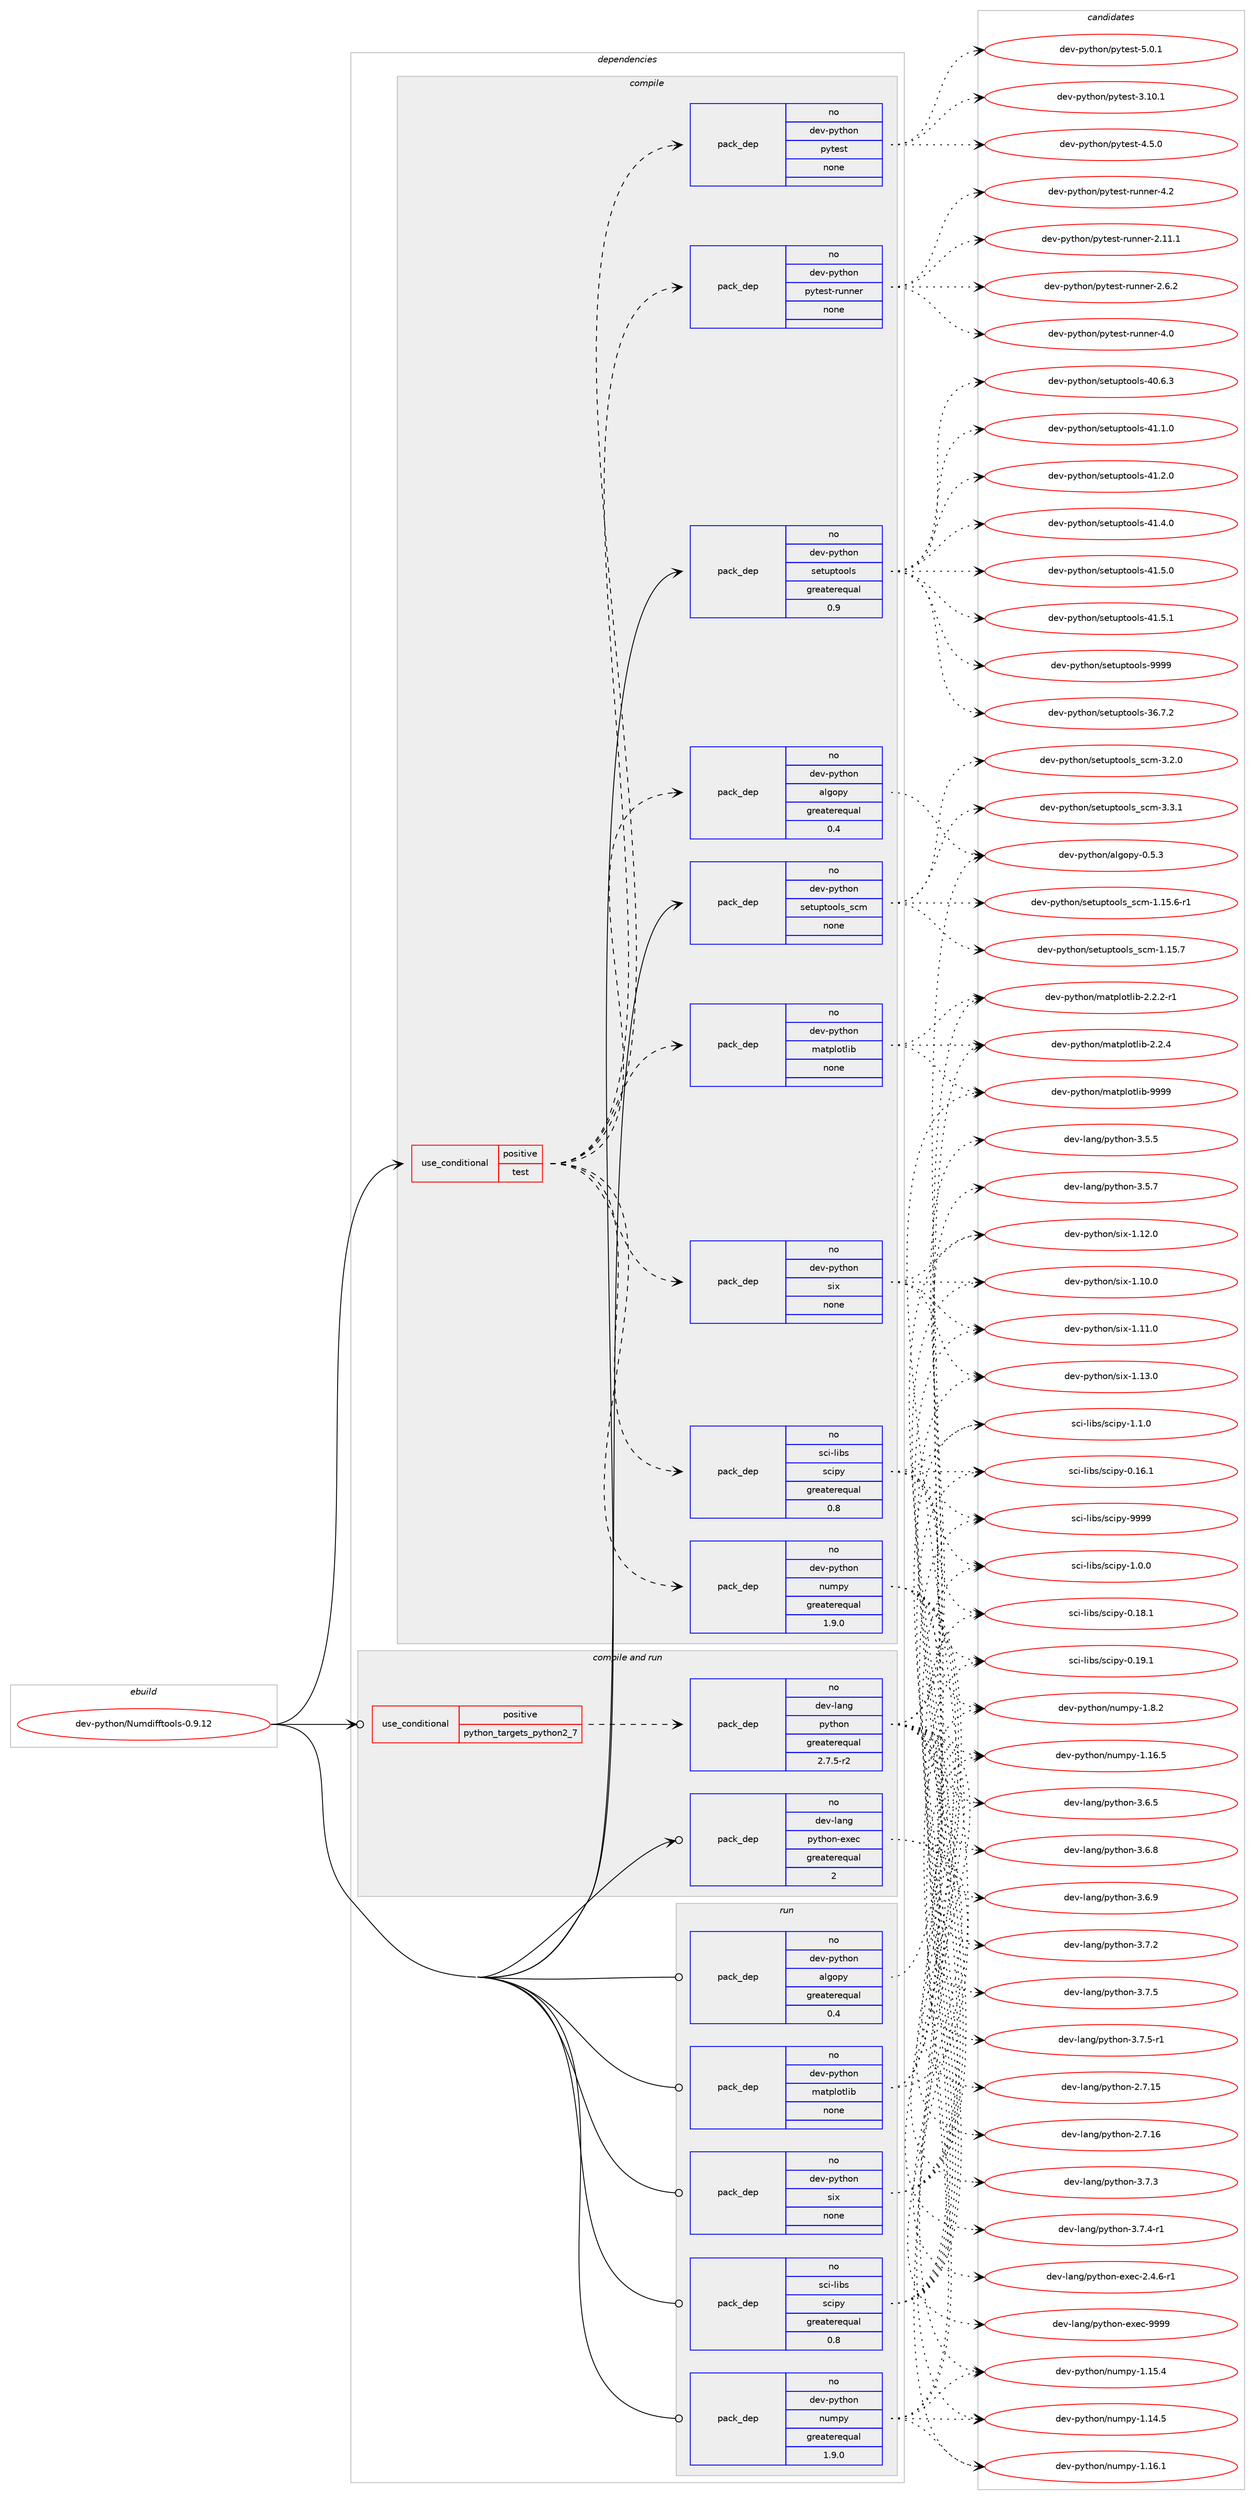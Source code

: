 digraph prolog {

# *************
# Graph options
# *************

newrank=true;
concentrate=true;
compound=true;
graph [rankdir=LR,fontname=Helvetica,fontsize=10,ranksep=1.5];#, ranksep=2.5, nodesep=0.2];
edge  [arrowhead=vee];
node  [fontname=Helvetica,fontsize=10];

# **********
# The ebuild
# **********

subgraph cluster_leftcol {
color=gray;
rank=same;
label=<<i>ebuild</i>>;
id [label="dev-python/Numdifftools-0.9.12", color=red, width=4, href="../dev-python/Numdifftools-0.9.12.svg"];
}

# ****************
# The dependencies
# ****************

subgraph cluster_midcol {
color=gray;
label=<<i>dependencies</i>>;
subgraph cluster_compile {
fillcolor="#eeeeee";
style=filled;
label=<<i>compile</i>>;
subgraph cond135624 {
dependency592595 [label=<<TABLE BORDER="0" CELLBORDER="1" CELLSPACING="0" CELLPADDING="4"><TR><TD ROWSPAN="3" CELLPADDING="10">use_conditional</TD></TR><TR><TD>positive</TD></TR><TR><TD>test</TD></TR></TABLE>>, shape=none, color=red];
subgraph pack445201 {
dependency592596 [label=<<TABLE BORDER="0" CELLBORDER="1" CELLSPACING="0" CELLPADDING="4" WIDTH="220"><TR><TD ROWSPAN="6" CELLPADDING="30">pack_dep</TD></TR><TR><TD WIDTH="110">no</TD></TR><TR><TD>dev-python</TD></TR><TR><TD>algopy</TD></TR><TR><TD>greaterequal</TD></TR><TR><TD>0.4</TD></TR></TABLE>>, shape=none, color=blue];
}
dependency592595:e -> dependency592596:w [weight=20,style="dashed",arrowhead="vee"];
subgraph pack445202 {
dependency592597 [label=<<TABLE BORDER="0" CELLBORDER="1" CELLSPACING="0" CELLPADDING="4" WIDTH="220"><TR><TD ROWSPAN="6" CELLPADDING="30">pack_dep</TD></TR><TR><TD WIDTH="110">no</TD></TR><TR><TD>dev-python</TD></TR><TR><TD>matplotlib</TD></TR><TR><TD>none</TD></TR><TR><TD></TD></TR></TABLE>>, shape=none, color=blue];
}
dependency592595:e -> dependency592597:w [weight=20,style="dashed",arrowhead="vee"];
subgraph pack445203 {
dependency592598 [label=<<TABLE BORDER="0" CELLBORDER="1" CELLSPACING="0" CELLPADDING="4" WIDTH="220"><TR><TD ROWSPAN="6" CELLPADDING="30">pack_dep</TD></TR><TR><TD WIDTH="110">no</TD></TR><TR><TD>dev-python</TD></TR><TR><TD>numpy</TD></TR><TR><TD>greaterequal</TD></TR><TR><TD>1.9.0</TD></TR></TABLE>>, shape=none, color=blue];
}
dependency592595:e -> dependency592598:w [weight=20,style="dashed",arrowhead="vee"];
subgraph pack445204 {
dependency592599 [label=<<TABLE BORDER="0" CELLBORDER="1" CELLSPACING="0" CELLPADDING="4" WIDTH="220"><TR><TD ROWSPAN="6" CELLPADDING="30">pack_dep</TD></TR><TR><TD WIDTH="110">no</TD></TR><TR><TD>dev-python</TD></TR><TR><TD>six</TD></TR><TR><TD>none</TD></TR><TR><TD></TD></TR></TABLE>>, shape=none, color=blue];
}
dependency592595:e -> dependency592599:w [weight=20,style="dashed",arrowhead="vee"];
subgraph pack445205 {
dependency592600 [label=<<TABLE BORDER="0" CELLBORDER="1" CELLSPACING="0" CELLPADDING="4" WIDTH="220"><TR><TD ROWSPAN="6" CELLPADDING="30">pack_dep</TD></TR><TR><TD WIDTH="110">no</TD></TR><TR><TD>sci-libs</TD></TR><TR><TD>scipy</TD></TR><TR><TD>greaterequal</TD></TR><TR><TD>0.8</TD></TR></TABLE>>, shape=none, color=blue];
}
dependency592595:e -> dependency592600:w [weight=20,style="dashed",arrowhead="vee"];
subgraph pack445206 {
dependency592601 [label=<<TABLE BORDER="0" CELLBORDER="1" CELLSPACING="0" CELLPADDING="4" WIDTH="220"><TR><TD ROWSPAN="6" CELLPADDING="30">pack_dep</TD></TR><TR><TD WIDTH="110">no</TD></TR><TR><TD>dev-python</TD></TR><TR><TD>pytest</TD></TR><TR><TD>none</TD></TR><TR><TD></TD></TR></TABLE>>, shape=none, color=blue];
}
dependency592595:e -> dependency592601:w [weight=20,style="dashed",arrowhead="vee"];
subgraph pack445207 {
dependency592602 [label=<<TABLE BORDER="0" CELLBORDER="1" CELLSPACING="0" CELLPADDING="4" WIDTH="220"><TR><TD ROWSPAN="6" CELLPADDING="30">pack_dep</TD></TR><TR><TD WIDTH="110">no</TD></TR><TR><TD>dev-python</TD></TR><TR><TD>pytest-runner</TD></TR><TR><TD>none</TD></TR><TR><TD></TD></TR></TABLE>>, shape=none, color=blue];
}
dependency592595:e -> dependency592602:w [weight=20,style="dashed",arrowhead="vee"];
}
id:e -> dependency592595:w [weight=20,style="solid",arrowhead="vee"];
subgraph pack445208 {
dependency592603 [label=<<TABLE BORDER="0" CELLBORDER="1" CELLSPACING="0" CELLPADDING="4" WIDTH="220"><TR><TD ROWSPAN="6" CELLPADDING="30">pack_dep</TD></TR><TR><TD WIDTH="110">no</TD></TR><TR><TD>dev-python</TD></TR><TR><TD>setuptools</TD></TR><TR><TD>greaterequal</TD></TR><TR><TD>0.9</TD></TR></TABLE>>, shape=none, color=blue];
}
id:e -> dependency592603:w [weight=20,style="solid",arrowhead="vee"];
subgraph pack445209 {
dependency592604 [label=<<TABLE BORDER="0" CELLBORDER="1" CELLSPACING="0" CELLPADDING="4" WIDTH="220"><TR><TD ROWSPAN="6" CELLPADDING="30">pack_dep</TD></TR><TR><TD WIDTH="110">no</TD></TR><TR><TD>dev-python</TD></TR><TR><TD>setuptools_scm</TD></TR><TR><TD>none</TD></TR><TR><TD></TD></TR></TABLE>>, shape=none, color=blue];
}
id:e -> dependency592604:w [weight=20,style="solid",arrowhead="vee"];
}
subgraph cluster_compileandrun {
fillcolor="#eeeeee";
style=filled;
label=<<i>compile and run</i>>;
subgraph cond135625 {
dependency592605 [label=<<TABLE BORDER="0" CELLBORDER="1" CELLSPACING="0" CELLPADDING="4"><TR><TD ROWSPAN="3" CELLPADDING="10">use_conditional</TD></TR><TR><TD>positive</TD></TR><TR><TD>python_targets_python2_7</TD></TR></TABLE>>, shape=none, color=red];
subgraph pack445210 {
dependency592606 [label=<<TABLE BORDER="0" CELLBORDER="1" CELLSPACING="0" CELLPADDING="4" WIDTH="220"><TR><TD ROWSPAN="6" CELLPADDING="30">pack_dep</TD></TR><TR><TD WIDTH="110">no</TD></TR><TR><TD>dev-lang</TD></TR><TR><TD>python</TD></TR><TR><TD>greaterequal</TD></TR><TR><TD>2.7.5-r2</TD></TR></TABLE>>, shape=none, color=blue];
}
dependency592605:e -> dependency592606:w [weight=20,style="dashed",arrowhead="vee"];
}
id:e -> dependency592605:w [weight=20,style="solid",arrowhead="odotvee"];
subgraph pack445211 {
dependency592607 [label=<<TABLE BORDER="0" CELLBORDER="1" CELLSPACING="0" CELLPADDING="4" WIDTH="220"><TR><TD ROWSPAN="6" CELLPADDING="30">pack_dep</TD></TR><TR><TD WIDTH="110">no</TD></TR><TR><TD>dev-lang</TD></TR><TR><TD>python-exec</TD></TR><TR><TD>greaterequal</TD></TR><TR><TD>2</TD></TR></TABLE>>, shape=none, color=blue];
}
id:e -> dependency592607:w [weight=20,style="solid",arrowhead="odotvee"];
}
subgraph cluster_run {
fillcolor="#eeeeee";
style=filled;
label=<<i>run</i>>;
subgraph pack445212 {
dependency592608 [label=<<TABLE BORDER="0" CELLBORDER="1" CELLSPACING="0" CELLPADDING="4" WIDTH="220"><TR><TD ROWSPAN="6" CELLPADDING="30">pack_dep</TD></TR><TR><TD WIDTH="110">no</TD></TR><TR><TD>dev-python</TD></TR><TR><TD>algopy</TD></TR><TR><TD>greaterequal</TD></TR><TR><TD>0.4</TD></TR></TABLE>>, shape=none, color=blue];
}
id:e -> dependency592608:w [weight=20,style="solid",arrowhead="odot"];
subgraph pack445213 {
dependency592609 [label=<<TABLE BORDER="0" CELLBORDER="1" CELLSPACING="0" CELLPADDING="4" WIDTH="220"><TR><TD ROWSPAN="6" CELLPADDING="30">pack_dep</TD></TR><TR><TD WIDTH="110">no</TD></TR><TR><TD>dev-python</TD></TR><TR><TD>matplotlib</TD></TR><TR><TD>none</TD></TR><TR><TD></TD></TR></TABLE>>, shape=none, color=blue];
}
id:e -> dependency592609:w [weight=20,style="solid",arrowhead="odot"];
subgraph pack445214 {
dependency592610 [label=<<TABLE BORDER="0" CELLBORDER="1" CELLSPACING="0" CELLPADDING="4" WIDTH="220"><TR><TD ROWSPAN="6" CELLPADDING="30">pack_dep</TD></TR><TR><TD WIDTH="110">no</TD></TR><TR><TD>dev-python</TD></TR><TR><TD>numpy</TD></TR><TR><TD>greaterequal</TD></TR><TR><TD>1.9.0</TD></TR></TABLE>>, shape=none, color=blue];
}
id:e -> dependency592610:w [weight=20,style="solid",arrowhead="odot"];
subgraph pack445215 {
dependency592611 [label=<<TABLE BORDER="0" CELLBORDER="1" CELLSPACING="0" CELLPADDING="4" WIDTH="220"><TR><TD ROWSPAN="6" CELLPADDING="30">pack_dep</TD></TR><TR><TD WIDTH="110">no</TD></TR><TR><TD>dev-python</TD></TR><TR><TD>six</TD></TR><TR><TD>none</TD></TR><TR><TD></TD></TR></TABLE>>, shape=none, color=blue];
}
id:e -> dependency592611:w [weight=20,style="solid",arrowhead="odot"];
subgraph pack445216 {
dependency592612 [label=<<TABLE BORDER="0" CELLBORDER="1" CELLSPACING="0" CELLPADDING="4" WIDTH="220"><TR><TD ROWSPAN="6" CELLPADDING="30">pack_dep</TD></TR><TR><TD WIDTH="110">no</TD></TR><TR><TD>sci-libs</TD></TR><TR><TD>scipy</TD></TR><TR><TD>greaterequal</TD></TR><TR><TD>0.8</TD></TR></TABLE>>, shape=none, color=blue];
}
id:e -> dependency592612:w [weight=20,style="solid",arrowhead="odot"];
}
}

# **************
# The candidates
# **************

subgraph cluster_choices {
rank=same;
color=gray;
label=<<i>candidates</i>>;

subgraph choice445201 {
color=black;
nodesep=1;
choice100101118451121211161041111104797108103111112121454846534651 [label="dev-python/algopy-0.5.3", color=red, width=4,href="../dev-python/algopy-0.5.3.svg"];
dependency592596:e -> choice100101118451121211161041111104797108103111112121454846534651:w [style=dotted,weight="100"];
}
subgraph choice445202 {
color=black;
nodesep=1;
choice100101118451121211161041111104710997116112108111116108105984550465046504511449 [label="dev-python/matplotlib-2.2.2-r1", color=red, width=4,href="../dev-python/matplotlib-2.2.2-r1.svg"];
choice10010111845112121116104111110471099711611210811111610810598455046504652 [label="dev-python/matplotlib-2.2.4", color=red, width=4,href="../dev-python/matplotlib-2.2.4.svg"];
choice100101118451121211161041111104710997116112108111116108105984557575757 [label="dev-python/matplotlib-9999", color=red, width=4,href="../dev-python/matplotlib-9999.svg"];
dependency592597:e -> choice100101118451121211161041111104710997116112108111116108105984550465046504511449:w [style=dotted,weight="100"];
dependency592597:e -> choice10010111845112121116104111110471099711611210811111610810598455046504652:w [style=dotted,weight="100"];
dependency592597:e -> choice100101118451121211161041111104710997116112108111116108105984557575757:w [style=dotted,weight="100"];
}
subgraph choice445203 {
color=black;
nodesep=1;
choice100101118451121211161041111104711011710911212145494649524653 [label="dev-python/numpy-1.14.5", color=red, width=4,href="../dev-python/numpy-1.14.5.svg"];
choice100101118451121211161041111104711011710911212145494649534652 [label="dev-python/numpy-1.15.4", color=red, width=4,href="../dev-python/numpy-1.15.4.svg"];
choice100101118451121211161041111104711011710911212145494649544649 [label="dev-python/numpy-1.16.1", color=red, width=4,href="../dev-python/numpy-1.16.1.svg"];
choice100101118451121211161041111104711011710911212145494649544653 [label="dev-python/numpy-1.16.5", color=red, width=4,href="../dev-python/numpy-1.16.5.svg"];
choice1001011184511212111610411111047110117109112121454946564650 [label="dev-python/numpy-1.8.2", color=red, width=4,href="../dev-python/numpy-1.8.2.svg"];
dependency592598:e -> choice100101118451121211161041111104711011710911212145494649524653:w [style=dotted,weight="100"];
dependency592598:e -> choice100101118451121211161041111104711011710911212145494649534652:w [style=dotted,weight="100"];
dependency592598:e -> choice100101118451121211161041111104711011710911212145494649544649:w [style=dotted,weight="100"];
dependency592598:e -> choice100101118451121211161041111104711011710911212145494649544653:w [style=dotted,weight="100"];
dependency592598:e -> choice1001011184511212111610411111047110117109112121454946564650:w [style=dotted,weight="100"];
}
subgraph choice445204 {
color=black;
nodesep=1;
choice100101118451121211161041111104711510512045494649484648 [label="dev-python/six-1.10.0", color=red, width=4,href="../dev-python/six-1.10.0.svg"];
choice100101118451121211161041111104711510512045494649494648 [label="dev-python/six-1.11.0", color=red, width=4,href="../dev-python/six-1.11.0.svg"];
choice100101118451121211161041111104711510512045494649504648 [label="dev-python/six-1.12.0", color=red, width=4,href="../dev-python/six-1.12.0.svg"];
choice100101118451121211161041111104711510512045494649514648 [label="dev-python/six-1.13.0", color=red, width=4,href="../dev-python/six-1.13.0.svg"];
dependency592599:e -> choice100101118451121211161041111104711510512045494649484648:w [style=dotted,weight="100"];
dependency592599:e -> choice100101118451121211161041111104711510512045494649494648:w [style=dotted,weight="100"];
dependency592599:e -> choice100101118451121211161041111104711510512045494649504648:w [style=dotted,weight="100"];
dependency592599:e -> choice100101118451121211161041111104711510512045494649514648:w [style=dotted,weight="100"];
}
subgraph choice445205 {
color=black;
nodesep=1;
choice115991054510810598115471159910511212145484649544649 [label="sci-libs/scipy-0.16.1", color=red, width=4,href="../sci-libs/scipy-0.16.1.svg"];
choice115991054510810598115471159910511212145484649564649 [label="sci-libs/scipy-0.18.1", color=red, width=4,href="../sci-libs/scipy-0.18.1.svg"];
choice115991054510810598115471159910511212145484649574649 [label="sci-libs/scipy-0.19.1", color=red, width=4,href="../sci-libs/scipy-0.19.1.svg"];
choice1159910545108105981154711599105112121454946484648 [label="sci-libs/scipy-1.0.0", color=red, width=4,href="../sci-libs/scipy-1.0.0.svg"];
choice1159910545108105981154711599105112121454946494648 [label="sci-libs/scipy-1.1.0", color=red, width=4,href="../sci-libs/scipy-1.1.0.svg"];
choice11599105451081059811547115991051121214557575757 [label="sci-libs/scipy-9999", color=red, width=4,href="../sci-libs/scipy-9999.svg"];
dependency592600:e -> choice115991054510810598115471159910511212145484649544649:w [style=dotted,weight="100"];
dependency592600:e -> choice115991054510810598115471159910511212145484649564649:w [style=dotted,weight="100"];
dependency592600:e -> choice115991054510810598115471159910511212145484649574649:w [style=dotted,weight="100"];
dependency592600:e -> choice1159910545108105981154711599105112121454946484648:w [style=dotted,weight="100"];
dependency592600:e -> choice1159910545108105981154711599105112121454946494648:w [style=dotted,weight="100"];
dependency592600:e -> choice11599105451081059811547115991051121214557575757:w [style=dotted,weight="100"];
}
subgraph choice445206 {
color=black;
nodesep=1;
choice100101118451121211161041111104711212111610111511645514649484649 [label="dev-python/pytest-3.10.1", color=red, width=4,href="../dev-python/pytest-3.10.1.svg"];
choice1001011184511212111610411111047112121116101115116455246534648 [label="dev-python/pytest-4.5.0", color=red, width=4,href="../dev-python/pytest-4.5.0.svg"];
choice1001011184511212111610411111047112121116101115116455346484649 [label="dev-python/pytest-5.0.1", color=red, width=4,href="../dev-python/pytest-5.0.1.svg"];
dependency592601:e -> choice100101118451121211161041111104711212111610111511645514649484649:w [style=dotted,weight="100"];
dependency592601:e -> choice1001011184511212111610411111047112121116101115116455246534648:w [style=dotted,weight="100"];
dependency592601:e -> choice1001011184511212111610411111047112121116101115116455346484649:w [style=dotted,weight="100"];
}
subgraph choice445207 {
color=black;
nodesep=1;
choice10010111845112121116104111110471121211161011151164511411711011010111445504649494649 [label="dev-python/pytest-runner-2.11.1", color=red, width=4,href="../dev-python/pytest-runner-2.11.1.svg"];
choice100101118451121211161041111104711212111610111511645114117110110101114455046544650 [label="dev-python/pytest-runner-2.6.2", color=red, width=4,href="../dev-python/pytest-runner-2.6.2.svg"];
choice10010111845112121116104111110471121211161011151164511411711011010111445524648 [label="dev-python/pytest-runner-4.0", color=red, width=4,href="../dev-python/pytest-runner-4.0.svg"];
choice10010111845112121116104111110471121211161011151164511411711011010111445524650 [label="dev-python/pytest-runner-4.2", color=red, width=4,href="../dev-python/pytest-runner-4.2.svg"];
dependency592602:e -> choice10010111845112121116104111110471121211161011151164511411711011010111445504649494649:w [style=dotted,weight="100"];
dependency592602:e -> choice100101118451121211161041111104711212111610111511645114117110110101114455046544650:w [style=dotted,weight="100"];
dependency592602:e -> choice10010111845112121116104111110471121211161011151164511411711011010111445524648:w [style=dotted,weight="100"];
dependency592602:e -> choice10010111845112121116104111110471121211161011151164511411711011010111445524650:w [style=dotted,weight="100"];
}
subgraph choice445208 {
color=black;
nodesep=1;
choice100101118451121211161041111104711510111611711211611111110811545515446554650 [label="dev-python/setuptools-36.7.2", color=red, width=4,href="../dev-python/setuptools-36.7.2.svg"];
choice100101118451121211161041111104711510111611711211611111110811545524846544651 [label="dev-python/setuptools-40.6.3", color=red, width=4,href="../dev-python/setuptools-40.6.3.svg"];
choice100101118451121211161041111104711510111611711211611111110811545524946494648 [label="dev-python/setuptools-41.1.0", color=red, width=4,href="../dev-python/setuptools-41.1.0.svg"];
choice100101118451121211161041111104711510111611711211611111110811545524946504648 [label="dev-python/setuptools-41.2.0", color=red, width=4,href="../dev-python/setuptools-41.2.0.svg"];
choice100101118451121211161041111104711510111611711211611111110811545524946524648 [label="dev-python/setuptools-41.4.0", color=red, width=4,href="../dev-python/setuptools-41.4.0.svg"];
choice100101118451121211161041111104711510111611711211611111110811545524946534648 [label="dev-python/setuptools-41.5.0", color=red, width=4,href="../dev-python/setuptools-41.5.0.svg"];
choice100101118451121211161041111104711510111611711211611111110811545524946534649 [label="dev-python/setuptools-41.5.1", color=red, width=4,href="../dev-python/setuptools-41.5.1.svg"];
choice10010111845112121116104111110471151011161171121161111111081154557575757 [label="dev-python/setuptools-9999", color=red, width=4,href="../dev-python/setuptools-9999.svg"];
dependency592603:e -> choice100101118451121211161041111104711510111611711211611111110811545515446554650:w [style=dotted,weight="100"];
dependency592603:e -> choice100101118451121211161041111104711510111611711211611111110811545524846544651:w [style=dotted,weight="100"];
dependency592603:e -> choice100101118451121211161041111104711510111611711211611111110811545524946494648:w [style=dotted,weight="100"];
dependency592603:e -> choice100101118451121211161041111104711510111611711211611111110811545524946504648:w [style=dotted,weight="100"];
dependency592603:e -> choice100101118451121211161041111104711510111611711211611111110811545524946524648:w [style=dotted,weight="100"];
dependency592603:e -> choice100101118451121211161041111104711510111611711211611111110811545524946534648:w [style=dotted,weight="100"];
dependency592603:e -> choice100101118451121211161041111104711510111611711211611111110811545524946534649:w [style=dotted,weight="100"];
dependency592603:e -> choice10010111845112121116104111110471151011161171121161111111081154557575757:w [style=dotted,weight="100"];
}
subgraph choice445209 {
color=black;
nodesep=1;
choice10010111845112121116104111110471151011161171121161111111081159511599109454946495346544511449 [label="dev-python/setuptools_scm-1.15.6-r1", color=red, width=4,href="../dev-python/setuptools_scm-1.15.6-r1.svg"];
choice1001011184511212111610411111047115101116117112116111111108115951159910945494649534655 [label="dev-python/setuptools_scm-1.15.7", color=red, width=4,href="../dev-python/setuptools_scm-1.15.7.svg"];
choice10010111845112121116104111110471151011161171121161111111081159511599109455146504648 [label="dev-python/setuptools_scm-3.2.0", color=red, width=4,href="../dev-python/setuptools_scm-3.2.0.svg"];
choice10010111845112121116104111110471151011161171121161111111081159511599109455146514649 [label="dev-python/setuptools_scm-3.3.1", color=red, width=4,href="../dev-python/setuptools_scm-3.3.1.svg"];
dependency592604:e -> choice10010111845112121116104111110471151011161171121161111111081159511599109454946495346544511449:w [style=dotted,weight="100"];
dependency592604:e -> choice1001011184511212111610411111047115101116117112116111111108115951159910945494649534655:w [style=dotted,weight="100"];
dependency592604:e -> choice10010111845112121116104111110471151011161171121161111111081159511599109455146504648:w [style=dotted,weight="100"];
dependency592604:e -> choice10010111845112121116104111110471151011161171121161111111081159511599109455146514649:w [style=dotted,weight="100"];
}
subgraph choice445210 {
color=black;
nodesep=1;
choice10010111845108971101034711212111610411111045504655464953 [label="dev-lang/python-2.7.15", color=red, width=4,href="../dev-lang/python-2.7.15.svg"];
choice10010111845108971101034711212111610411111045504655464954 [label="dev-lang/python-2.7.16", color=red, width=4,href="../dev-lang/python-2.7.16.svg"];
choice100101118451089711010347112121116104111110455146534653 [label="dev-lang/python-3.5.5", color=red, width=4,href="../dev-lang/python-3.5.5.svg"];
choice100101118451089711010347112121116104111110455146534655 [label="dev-lang/python-3.5.7", color=red, width=4,href="../dev-lang/python-3.5.7.svg"];
choice100101118451089711010347112121116104111110455146544653 [label="dev-lang/python-3.6.5", color=red, width=4,href="../dev-lang/python-3.6.5.svg"];
choice100101118451089711010347112121116104111110455146544656 [label="dev-lang/python-3.6.8", color=red, width=4,href="../dev-lang/python-3.6.8.svg"];
choice100101118451089711010347112121116104111110455146544657 [label="dev-lang/python-3.6.9", color=red, width=4,href="../dev-lang/python-3.6.9.svg"];
choice100101118451089711010347112121116104111110455146554650 [label="dev-lang/python-3.7.2", color=red, width=4,href="../dev-lang/python-3.7.2.svg"];
choice100101118451089711010347112121116104111110455146554651 [label="dev-lang/python-3.7.3", color=red, width=4,href="../dev-lang/python-3.7.3.svg"];
choice1001011184510897110103471121211161041111104551465546524511449 [label="dev-lang/python-3.7.4-r1", color=red, width=4,href="../dev-lang/python-3.7.4-r1.svg"];
choice100101118451089711010347112121116104111110455146554653 [label="dev-lang/python-3.7.5", color=red, width=4,href="../dev-lang/python-3.7.5.svg"];
choice1001011184510897110103471121211161041111104551465546534511449 [label="dev-lang/python-3.7.5-r1", color=red, width=4,href="../dev-lang/python-3.7.5-r1.svg"];
dependency592606:e -> choice10010111845108971101034711212111610411111045504655464953:w [style=dotted,weight="100"];
dependency592606:e -> choice10010111845108971101034711212111610411111045504655464954:w [style=dotted,weight="100"];
dependency592606:e -> choice100101118451089711010347112121116104111110455146534653:w [style=dotted,weight="100"];
dependency592606:e -> choice100101118451089711010347112121116104111110455146534655:w [style=dotted,weight="100"];
dependency592606:e -> choice100101118451089711010347112121116104111110455146544653:w [style=dotted,weight="100"];
dependency592606:e -> choice100101118451089711010347112121116104111110455146544656:w [style=dotted,weight="100"];
dependency592606:e -> choice100101118451089711010347112121116104111110455146544657:w [style=dotted,weight="100"];
dependency592606:e -> choice100101118451089711010347112121116104111110455146554650:w [style=dotted,weight="100"];
dependency592606:e -> choice100101118451089711010347112121116104111110455146554651:w [style=dotted,weight="100"];
dependency592606:e -> choice1001011184510897110103471121211161041111104551465546524511449:w [style=dotted,weight="100"];
dependency592606:e -> choice100101118451089711010347112121116104111110455146554653:w [style=dotted,weight="100"];
dependency592606:e -> choice1001011184510897110103471121211161041111104551465546534511449:w [style=dotted,weight="100"];
}
subgraph choice445211 {
color=black;
nodesep=1;
choice10010111845108971101034711212111610411111045101120101994550465246544511449 [label="dev-lang/python-exec-2.4.6-r1", color=red, width=4,href="../dev-lang/python-exec-2.4.6-r1.svg"];
choice10010111845108971101034711212111610411111045101120101994557575757 [label="dev-lang/python-exec-9999", color=red, width=4,href="../dev-lang/python-exec-9999.svg"];
dependency592607:e -> choice10010111845108971101034711212111610411111045101120101994550465246544511449:w [style=dotted,weight="100"];
dependency592607:e -> choice10010111845108971101034711212111610411111045101120101994557575757:w [style=dotted,weight="100"];
}
subgraph choice445212 {
color=black;
nodesep=1;
choice100101118451121211161041111104797108103111112121454846534651 [label="dev-python/algopy-0.5.3", color=red, width=4,href="../dev-python/algopy-0.5.3.svg"];
dependency592608:e -> choice100101118451121211161041111104797108103111112121454846534651:w [style=dotted,weight="100"];
}
subgraph choice445213 {
color=black;
nodesep=1;
choice100101118451121211161041111104710997116112108111116108105984550465046504511449 [label="dev-python/matplotlib-2.2.2-r1", color=red, width=4,href="../dev-python/matplotlib-2.2.2-r1.svg"];
choice10010111845112121116104111110471099711611210811111610810598455046504652 [label="dev-python/matplotlib-2.2.4", color=red, width=4,href="../dev-python/matplotlib-2.2.4.svg"];
choice100101118451121211161041111104710997116112108111116108105984557575757 [label="dev-python/matplotlib-9999", color=red, width=4,href="../dev-python/matplotlib-9999.svg"];
dependency592609:e -> choice100101118451121211161041111104710997116112108111116108105984550465046504511449:w [style=dotted,weight="100"];
dependency592609:e -> choice10010111845112121116104111110471099711611210811111610810598455046504652:w [style=dotted,weight="100"];
dependency592609:e -> choice100101118451121211161041111104710997116112108111116108105984557575757:w [style=dotted,weight="100"];
}
subgraph choice445214 {
color=black;
nodesep=1;
choice100101118451121211161041111104711011710911212145494649524653 [label="dev-python/numpy-1.14.5", color=red, width=4,href="../dev-python/numpy-1.14.5.svg"];
choice100101118451121211161041111104711011710911212145494649534652 [label="dev-python/numpy-1.15.4", color=red, width=4,href="../dev-python/numpy-1.15.4.svg"];
choice100101118451121211161041111104711011710911212145494649544649 [label="dev-python/numpy-1.16.1", color=red, width=4,href="../dev-python/numpy-1.16.1.svg"];
choice100101118451121211161041111104711011710911212145494649544653 [label="dev-python/numpy-1.16.5", color=red, width=4,href="../dev-python/numpy-1.16.5.svg"];
choice1001011184511212111610411111047110117109112121454946564650 [label="dev-python/numpy-1.8.2", color=red, width=4,href="../dev-python/numpy-1.8.2.svg"];
dependency592610:e -> choice100101118451121211161041111104711011710911212145494649524653:w [style=dotted,weight="100"];
dependency592610:e -> choice100101118451121211161041111104711011710911212145494649534652:w [style=dotted,weight="100"];
dependency592610:e -> choice100101118451121211161041111104711011710911212145494649544649:w [style=dotted,weight="100"];
dependency592610:e -> choice100101118451121211161041111104711011710911212145494649544653:w [style=dotted,weight="100"];
dependency592610:e -> choice1001011184511212111610411111047110117109112121454946564650:w [style=dotted,weight="100"];
}
subgraph choice445215 {
color=black;
nodesep=1;
choice100101118451121211161041111104711510512045494649484648 [label="dev-python/six-1.10.0", color=red, width=4,href="../dev-python/six-1.10.0.svg"];
choice100101118451121211161041111104711510512045494649494648 [label="dev-python/six-1.11.0", color=red, width=4,href="../dev-python/six-1.11.0.svg"];
choice100101118451121211161041111104711510512045494649504648 [label="dev-python/six-1.12.0", color=red, width=4,href="../dev-python/six-1.12.0.svg"];
choice100101118451121211161041111104711510512045494649514648 [label="dev-python/six-1.13.0", color=red, width=4,href="../dev-python/six-1.13.0.svg"];
dependency592611:e -> choice100101118451121211161041111104711510512045494649484648:w [style=dotted,weight="100"];
dependency592611:e -> choice100101118451121211161041111104711510512045494649494648:w [style=dotted,weight="100"];
dependency592611:e -> choice100101118451121211161041111104711510512045494649504648:w [style=dotted,weight="100"];
dependency592611:e -> choice100101118451121211161041111104711510512045494649514648:w [style=dotted,weight="100"];
}
subgraph choice445216 {
color=black;
nodesep=1;
choice115991054510810598115471159910511212145484649544649 [label="sci-libs/scipy-0.16.1", color=red, width=4,href="../sci-libs/scipy-0.16.1.svg"];
choice115991054510810598115471159910511212145484649564649 [label="sci-libs/scipy-0.18.1", color=red, width=4,href="../sci-libs/scipy-0.18.1.svg"];
choice115991054510810598115471159910511212145484649574649 [label="sci-libs/scipy-0.19.1", color=red, width=4,href="../sci-libs/scipy-0.19.1.svg"];
choice1159910545108105981154711599105112121454946484648 [label="sci-libs/scipy-1.0.0", color=red, width=4,href="../sci-libs/scipy-1.0.0.svg"];
choice1159910545108105981154711599105112121454946494648 [label="sci-libs/scipy-1.1.0", color=red, width=4,href="../sci-libs/scipy-1.1.0.svg"];
choice11599105451081059811547115991051121214557575757 [label="sci-libs/scipy-9999", color=red, width=4,href="../sci-libs/scipy-9999.svg"];
dependency592612:e -> choice115991054510810598115471159910511212145484649544649:w [style=dotted,weight="100"];
dependency592612:e -> choice115991054510810598115471159910511212145484649564649:w [style=dotted,weight="100"];
dependency592612:e -> choice115991054510810598115471159910511212145484649574649:w [style=dotted,weight="100"];
dependency592612:e -> choice1159910545108105981154711599105112121454946484648:w [style=dotted,weight="100"];
dependency592612:e -> choice1159910545108105981154711599105112121454946494648:w [style=dotted,weight="100"];
dependency592612:e -> choice11599105451081059811547115991051121214557575757:w [style=dotted,weight="100"];
}
}

}
